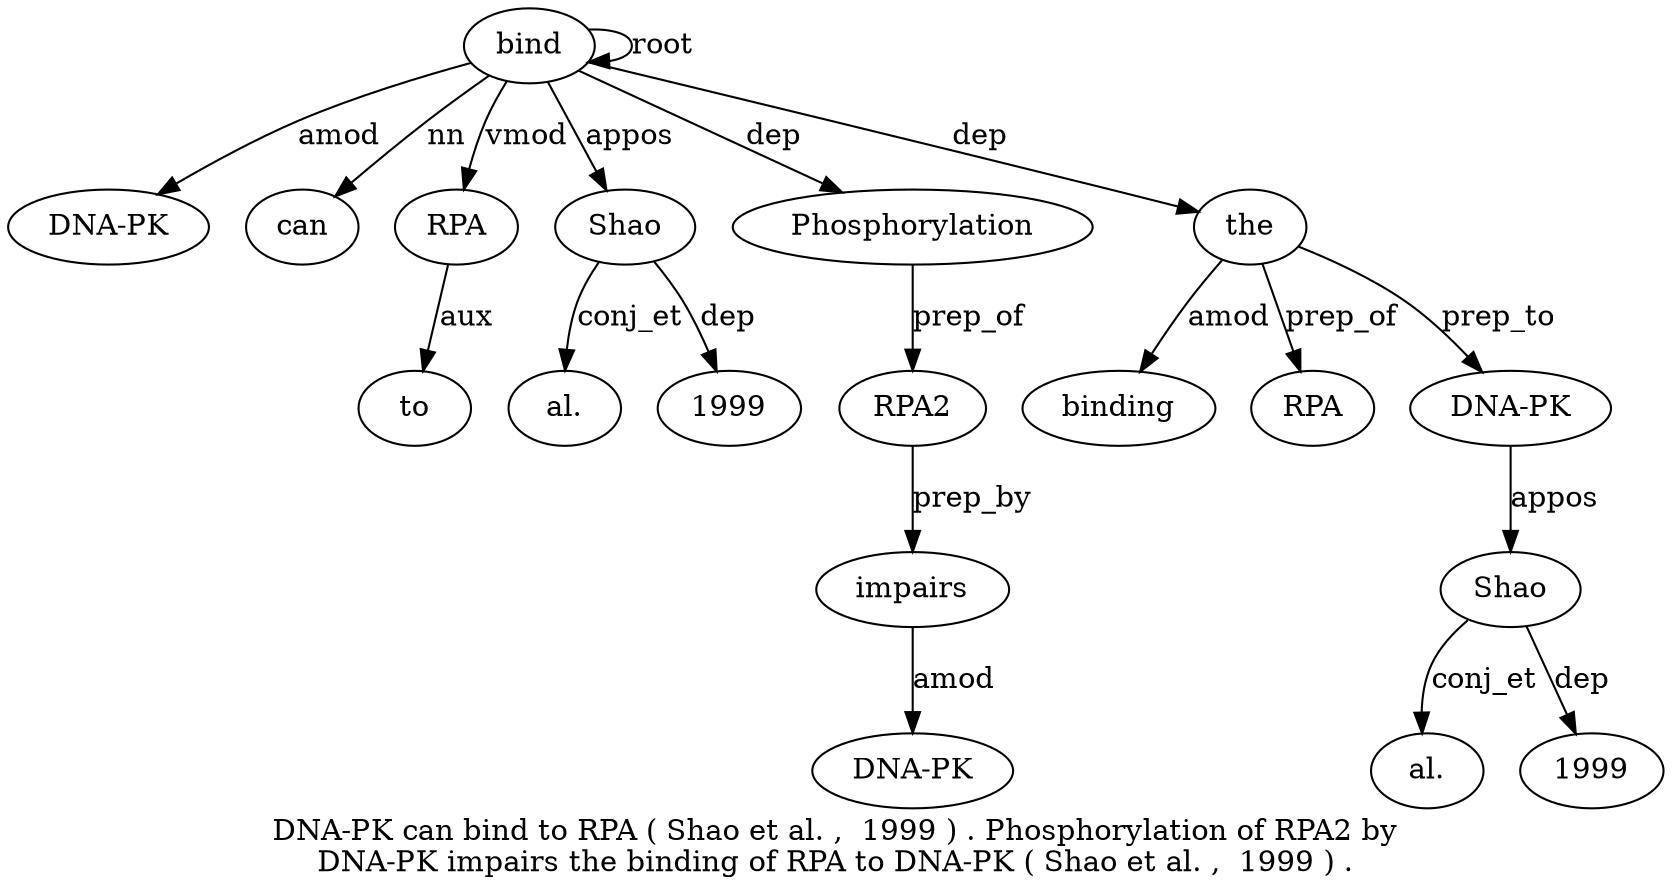 digraph "DNA-PK can bind to RPA ( Shao et al. ,  1999 ) . Phosphorylation of RPA2 by DNA-PK impairs the binding of RPA to DNA-PK ( Shao et al. ,  1999 ) ." {
label="DNA-PK can bind to RPA ( Shao et al. ,  1999 ) . Phosphorylation of RPA2 by
DNA-PK impairs the binding of RPA to DNA-PK ( Shao et al. ,  1999 ) .";
bind3 [style=filled, fillcolor=white, label=bind];
"DNA-PK1" [style=filled, fillcolor=white, label="DNA-PK"];
bind3 -> "DNA-PK1"  [label=amod];
can2 [style=filled, fillcolor=white, label=can];
bind3 -> can2  [label=nn];
bind3 -> bind3  [label=root];
RPA5 [style=filled, fillcolor=white, label=RPA];
to4 [style=filled, fillcolor=white, label=to];
RPA5 -> to4  [label=aux];
bind3 -> RPA5  [label=vmod];
Shao7 [style=filled, fillcolor=white, label=Shao];
bind3 -> Shao7  [label=appos];
"al.9" [style=filled, fillcolor=white, label="al."];
Shao7 -> "al.9"  [label=conj_et];
1999 [style=filled, fillcolor=white, label=1999];
Shao7 -> 1999  [label=dep];
Phosphorylation14 [style=filled, fillcolor=white, label=Phosphorylation];
bind3 -> Phosphorylation14  [label=dep];
RPA216 [style=filled, fillcolor=white, label=RPA2];
Phosphorylation14 -> RPA216  [label=prep_of];
impairs19 [style=filled, fillcolor=white, label=impairs];
"DNA-PK18" [style=filled, fillcolor=white, label="DNA-PK"];
impairs19 -> "DNA-PK18"  [label=amod];
RPA216 -> impairs19  [label=prep_by];
the20 [style=filled, fillcolor=white, label=the];
bind3 -> the20  [label=dep];
binding21 [style=filled, fillcolor=white, label=binding];
the20 -> binding21  [label=amod];
RPA23 [style=filled, fillcolor=white, label=RPA];
the20 -> RPA23  [label=prep_of];
"DNA-PK25" [style=filled, fillcolor=white, label="DNA-PK"];
the20 -> "DNA-PK25"  [label=prep_to];
Shao27 [style=filled, fillcolor=white, label=Shao];
"DNA-PK25" -> Shao27  [label=appos];
"al.29" [style=filled, fillcolor=white, label="al."];
Shao27 -> "al.29"  [label=conj_et];
19993 [style=filled, fillcolor=white, label=1999];
Shao27 -> 19993  [label=dep];
}

